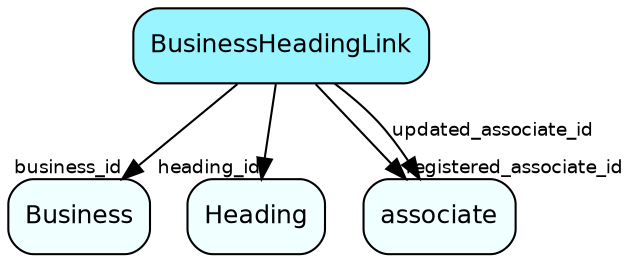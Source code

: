 digraph BusinessHeadingLink  {
node [shape = box style="rounded, filled" fontname = "Helvetica" fontsize = "12" ]
edge [fontname = "Helvetica" fontsize = "9"]

BusinessHeadingLink[fillcolor = "cadetblue1"]
Business[fillcolor = "azure1"]
Heading[fillcolor = "azure1"]
associate[fillcolor = "azure1"]
BusinessHeadingLink -> Business [headlabel = "business_id"]
BusinessHeadingLink -> Heading [headlabel = "heading_id"]
BusinessHeadingLink -> associate [headlabel = "registered_associate_id"]
BusinessHeadingLink -> associate [label = "updated_associate_id"]
}
